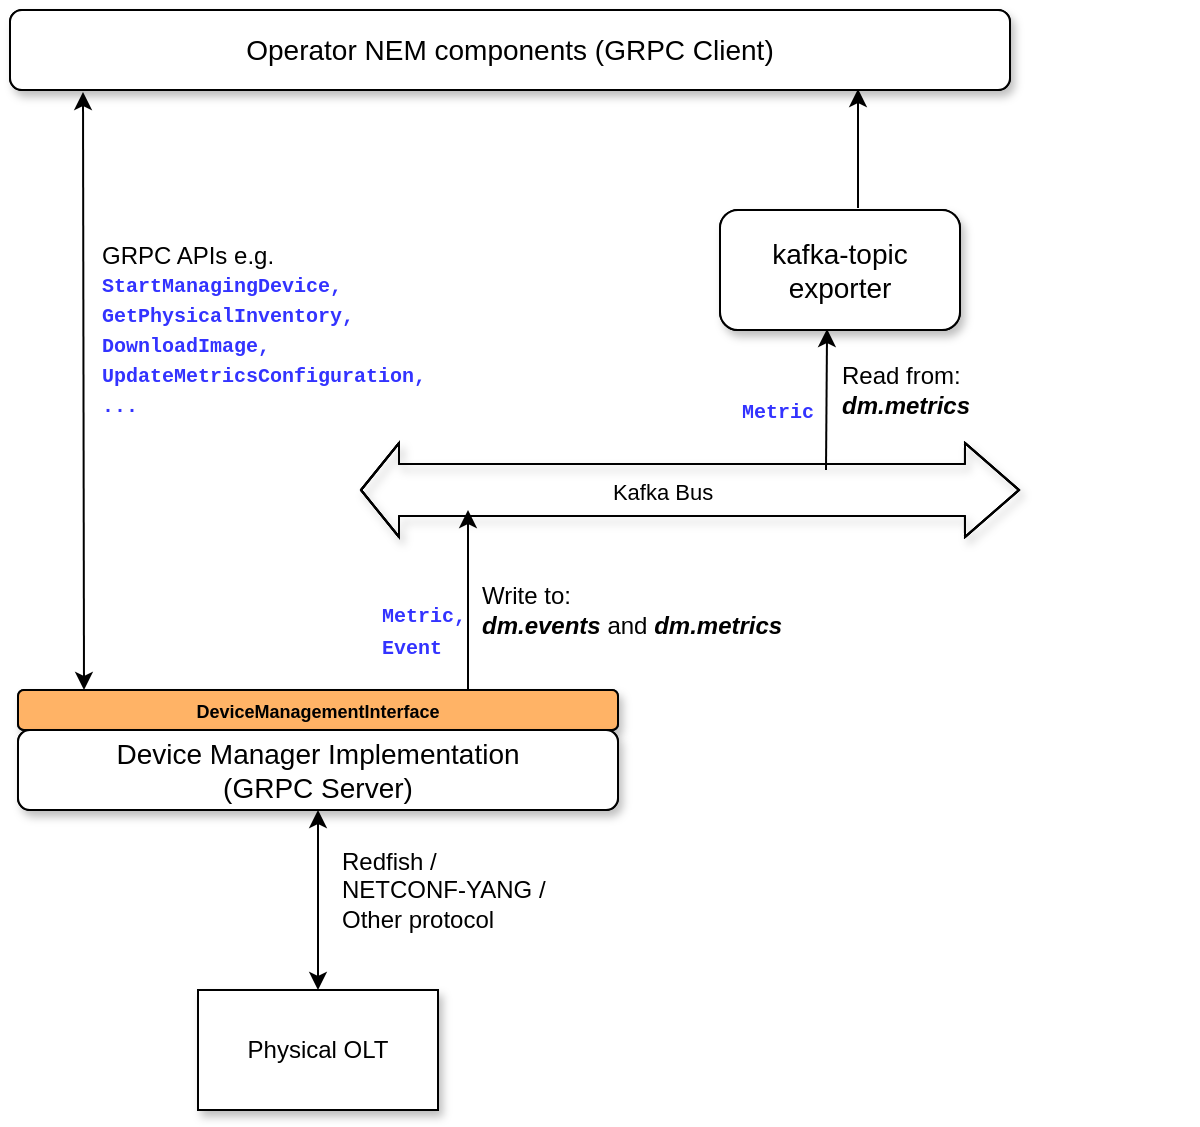 <mxfile version="13.2.6" type="device"><diagram id="yPeOgAjgfKf-2OFRMvG_" name="Page-1"><mxGraphModel dx="1422" dy="724" grid="1" gridSize="10" guides="1" tooltips="1" connect="1" arrows="1" fold="1" page="1" pageScale="1" pageWidth="850" pageHeight="1100" math="0" shadow="0"><root><mxCell id="0"/><mxCell id="1" parent="0"/><mxCell id="U3rLqiet_5PbUmkc6SHv-1" value="&lt;font style=&quot;font-size: 14px&quot;&gt;Operator NEM components (GRPC Client)&lt;/font&gt;" style="rounded=1;whiteSpace=wrap;html=1;" vertex="1" parent="1"><mxGeometry x="136" y="80" width="500" height="40" as="geometry"/></mxCell><mxCell id="U3rLqiet_5PbUmkc6SHv-2" value="&lt;font style=&quot;font-size: 14px&quot;&gt;Device Manager Implementation&lt;br&gt;(GRPC Server)&lt;br&gt;&lt;/font&gt;" style="rounded=1;whiteSpace=wrap;html=1;" vertex="1" parent="1"><mxGeometry x="140" y="440" width="300" height="40" as="geometry"/></mxCell><mxCell id="U3rLqiet_5PbUmkc6SHv-3" value="&lt;font style=&quot;font-size: 9px&quot;&gt;&lt;b&gt;DeviceManagementInterface&lt;/b&gt;&lt;/font&gt;" style="rounded=1;whiteSpace=wrap;html=1;fillColor=#FFB366;verticalAlign=middle;" vertex="1" parent="1"><mxGeometry x="140" y="420" width="300" height="20" as="geometry"/></mxCell><mxCell id="U3rLqiet_5PbUmkc6SHv-4" value="" style="shape=flexArrow;endArrow=classic;startArrow=classic;html=1;width=26;endSize=8.67;" edge="1" parent="1"><mxGeometry width="50" height="50" relative="1" as="geometry"><mxPoint x="311" y="320" as="sourcePoint"/><mxPoint x="641" y="320" as="targetPoint"/><Array as="points"><mxPoint x="481" y="320"/></Array></mxGeometry></mxCell><mxCell id="U3rLqiet_5PbUmkc6SHv-5" value="Kafka Bus" style="edgeLabel;html=1;align=center;verticalAlign=middle;resizable=0;points=[];" vertex="1" connectable="0" parent="U3rLqiet_5PbUmkc6SHv-4"><mxGeometry x="0.03" y="-19" relative="1" as="geometry"><mxPoint x="-19" y="-18" as="offset"/></mxGeometry></mxCell><mxCell id="U3rLqiet_5PbUmkc6SHv-6" value="&lt;font style=&quot;font-size: 14px&quot;&gt;kafka-topic&lt;br&gt;exporter&lt;/font&gt;" style="rounded=1;whiteSpace=wrap;html=1;" vertex="1" parent="1"><mxGeometry x="491" y="180" width="120" height="60" as="geometry"/></mxCell><mxCell id="U3rLqiet_5PbUmkc6SHv-7" value="Physical OLT" style="rounded=0;whiteSpace=wrap;html=1;fillColor=#FFFFFF;shadow=1;" vertex="1" parent="1"><mxGeometry x="230" y="570" width="120" height="60" as="geometry"/></mxCell><mxCell id="U3rLqiet_5PbUmkc6SHv-8" value="" style="endArrow=classic;startArrow=classic;html=1;entryX=0.5;entryY=1;entryDx=0;entryDy=0;" edge="1" parent="1" source="U3rLqiet_5PbUmkc6SHv-7" target="U3rLqiet_5PbUmkc6SHv-2"><mxGeometry width="50" height="50" relative="1" as="geometry"><mxPoint x="440" y="570" as="sourcePoint"/><mxPoint x="490" y="520" as="targetPoint"/></mxGeometry></mxCell><mxCell id="U3rLqiet_5PbUmkc6SHv-10" value="Redfish /&lt;br&gt;NETCONF-YANG /&lt;br&gt;Other protocol" style="text;html=1;strokeColor=none;fillColor=none;align=left;verticalAlign=middle;whiteSpace=wrap;rounded=0;" vertex="1" parent="1"><mxGeometry x="300" y="510" width="150" height="20" as="geometry"/></mxCell><mxCell id="U3rLqiet_5PbUmkc6SHv-12" value="" style="endArrow=classic;startArrow=classic;html=1;entryX=0.073;entryY=1.025;entryDx=0;entryDy=0;entryPerimeter=0;" edge="1" parent="1" target="U3rLqiet_5PbUmkc6SHv-1"><mxGeometry width="50" height="50" relative="1" as="geometry"><mxPoint x="173" y="420" as="sourcePoint"/><mxPoint x="230" y="180" as="targetPoint"/></mxGeometry></mxCell><mxCell id="U3rLqiet_5PbUmkc6SHv-13" value="" style="endArrow=classic;html=1;exitX=0.75;exitY=0;exitDx=0;exitDy=0;" edge="1" parent="1" source="U3rLqiet_5PbUmkc6SHv-3"><mxGeometry width="50" height="50" relative="1" as="geometry"><mxPoint x="510" y="490" as="sourcePoint"/><mxPoint x="365" y="330" as="targetPoint"/></mxGeometry></mxCell><mxCell id="U3rLqiet_5PbUmkc6SHv-14" value="" style="endArrow=classic;html=1;entryX=0.446;entryY=0.992;entryDx=0;entryDy=0;entryPerimeter=0;" edge="1" parent="1" target="U3rLqiet_5PbUmkc6SHv-6"><mxGeometry width="50" height="50" relative="1" as="geometry"><mxPoint x="544" y="310" as="sourcePoint"/><mxPoint x="680" y="240" as="targetPoint"/></mxGeometry></mxCell><mxCell id="U3rLqiet_5PbUmkc6SHv-15" value="" style="endArrow=classic;html=1;entryX=0.848;entryY=0.988;entryDx=0;entryDy=0;entryPerimeter=0;exitX=0.575;exitY=-0.017;exitDx=0;exitDy=0;exitPerimeter=0;" edge="1" parent="1" source="U3rLqiet_5PbUmkc6SHv-6" target="U3rLqiet_5PbUmkc6SHv-1"><mxGeometry width="50" height="50" relative="1" as="geometry"><mxPoint x="554" y="320" as="sourcePoint"/><mxPoint x="554.52" y="249.52" as="targetPoint"/></mxGeometry></mxCell><mxCell id="U3rLqiet_5PbUmkc6SHv-16" value="GRPC APIs e.g.&lt;br&gt;&lt;div&gt;&lt;font face=&quot;Courier New&quot; style=&quot;font-size: 10px&quot; color=&quot;#3333ff&quot;&gt;&lt;b&gt;StartManagingDevice,&lt;/b&gt;&lt;/font&gt;&lt;/div&gt;&lt;div&gt;&lt;font face=&quot;Courier New&quot; style=&quot;font-size: 10px&quot; color=&quot;#3333ff&quot;&gt;&lt;b&gt;GetPhysicalInventory,&lt;/b&gt;&lt;/font&gt;&lt;/div&gt;&lt;div&gt;&lt;font face=&quot;Courier New&quot; style=&quot;font-size: 10px&quot; color=&quot;#3333ff&quot;&gt;&lt;b&gt;DownloadImage,&lt;/b&gt;&lt;/font&gt;&lt;/div&gt;&lt;div&gt;&lt;font face=&quot;Courier New&quot; style=&quot;font-size: 10px&quot; color=&quot;#3333ff&quot;&gt;&lt;b&gt;UpdateMetricsConfiguration,&lt;/b&gt;&lt;/font&gt;&lt;/div&gt;&lt;div&gt;&lt;font face=&quot;Courier New&quot; style=&quot;font-size: 10px&quot; color=&quot;#3333ff&quot;&gt;&lt;b&gt;...&lt;/b&gt;&lt;/font&gt;&lt;/div&gt;" style="text;html=1;strokeColor=none;fillColor=none;align=left;verticalAlign=middle;whiteSpace=wrap;rounded=0;" vertex="1" parent="1"><mxGeometry x="180" y="230" width="150" height="20" as="geometry"/></mxCell><mxCell id="U3rLqiet_5PbUmkc6SHv-17" value="Write to:&lt;br&gt;&lt;b&gt;&lt;i&gt;dm.events&lt;/i&gt;&lt;/b&gt; and &lt;i&gt;&lt;b&gt;dm.metrics&lt;/b&gt;&lt;/i&gt;" style="text;html=1;strokeColor=none;fillColor=none;align=left;verticalAlign=middle;whiteSpace=wrap;rounded=0;" vertex="1" parent="1"><mxGeometry x="370" y="370" width="180" height="20" as="geometry"/></mxCell><mxCell id="U3rLqiet_5PbUmkc6SHv-18" value="&lt;font face=&quot;Courier New&quot; color=&quot;#3333ff&quot;&gt;&lt;b&gt;&lt;span style=&quot;font-size: 10px&quot;&gt;Metric,&lt;/span&gt;&lt;br&gt;&lt;/b&gt;&lt;/font&gt;&lt;div&gt;&lt;font face=&quot;Courier New&quot; style=&quot;font-size: 10px&quot; color=&quot;#3333ff&quot;&gt;&lt;b&gt;Event&lt;/b&gt;&lt;/font&gt;&lt;/div&gt;" style="text;html=1;strokeColor=none;fillColor=none;align=left;verticalAlign=middle;whiteSpace=wrap;rounded=0;" vertex="1" parent="1"><mxGeometry x="320" y="380" width="50" height="20" as="geometry"/></mxCell><mxCell id="U3rLqiet_5PbUmkc6SHv-19" value="&lt;font face=&quot;Courier New&quot; color=&quot;#3333ff&quot;&gt;&lt;b&gt;&lt;span style=&quot;font-size: 10px&quot;&gt;Metric&lt;br&gt;&lt;/span&gt;&lt;/b&gt;&lt;/font&gt;" style="text;html=1;strokeColor=none;fillColor=none;align=left;verticalAlign=middle;whiteSpace=wrap;rounded=0;" vertex="1" parent="1"><mxGeometry x="500" y="270" width="50" height="20" as="geometry"/></mxCell><mxCell id="U3rLqiet_5PbUmkc6SHv-20" value="Read from:&lt;br&gt;&lt;i&gt;&lt;b&gt;dm.metrics&lt;/b&gt;&lt;/i&gt;" style="text;html=1;strokeColor=none;fillColor=none;align=left;verticalAlign=middle;whiteSpace=wrap;rounded=0;" vertex="1" parent="1"><mxGeometry x="550" y="260" width="180" height="20" as="geometry"/></mxCell><mxCell id="U3rLqiet_5PbUmkc6SHv-21" value="&lt;font style=&quot;font-size: 14px&quot;&gt;Operator NEM components (GRPC Client)&lt;/font&gt;" style="rounded=1;whiteSpace=wrap;html=1;shadow=1;" vertex="1" parent="1"><mxGeometry x="136" y="80" width="500" height="40" as="geometry"/></mxCell><mxCell id="U3rLqiet_5PbUmkc6SHv-22" value="&lt;font style=&quot;font-size: 14px&quot;&gt;kafka-topic&lt;br&gt;exporter&lt;/font&gt;" style="rounded=1;whiteSpace=wrap;html=1;shadow=1;" vertex="1" parent="1"><mxGeometry x="491" y="180" width="120" height="60" as="geometry"/></mxCell><mxCell id="U3rLqiet_5PbUmkc6SHv-23" value="" style="shape=flexArrow;endArrow=classic;startArrow=classic;html=1;width=26;endSize=8.67;shadow=1;" edge="1" parent="1"><mxGeometry width="50" height="50" relative="1" as="geometry"><mxPoint x="311" y="320" as="sourcePoint"/><mxPoint x="641" y="320" as="targetPoint"/><Array as="points"><mxPoint x="481" y="320"/></Array></mxGeometry></mxCell><mxCell id="U3rLqiet_5PbUmkc6SHv-24" value="Kafka Bus" style="edgeLabel;html=1;align=center;verticalAlign=middle;resizable=0;points=[];" vertex="1" connectable="0" parent="U3rLqiet_5PbUmkc6SHv-23"><mxGeometry x="0.03" y="-19" relative="1" as="geometry"><mxPoint x="-19" y="-18" as="offset"/></mxGeometry></mxCell><mxCell id="U3rLqiet_5PbUmkc6SHv-25" value="&lt;font style=&quot;font-size: 9px&quot;&gt;&lt;b&gt;DeviceManagementInterface&lt;/b&gt;&lt;/font&gt;" style="rounded=1;whiteSpace=wrap;html=1;fillColor=#FFB366;verticalAlign=middle;shadow=1;" vertex="1" parent="1"><mxGeometry x="140" y="420" width="300" height="20" as="geometry"/></mxCell><mxCell id="U3rLqiet_5PbUmkc6SHv-26" value="&lt;font style=&quot;font-size: 14px&quot;&gt;Device Manager Implementation&lt;br&gt;(GRPC Server)&lt;br&gt;&lt;/font&gt;" style="rounded=1;whiteSpace=wrap;html=1;shadow=1;" vertex="1" parent="1"><mxGeometry x="140" y="440" width="300" height="40" as="geometry"/></mxCell></root></mxGraphModel></diagram></mxfile>